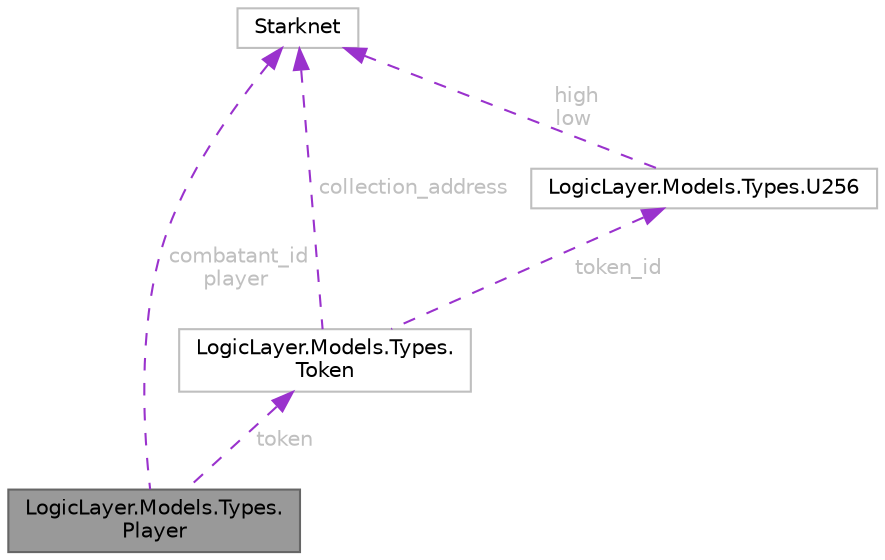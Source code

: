 digraph "LogicLayer.Models.Types.Player"
{
 // LATEX_PDF_SIZE
  bgcolor="transparent";
  edge [fontname=Helvetica,fontsize=10,labelfontname=Helvetica,labelfontsize=10];
  node [fontname=Helvetica,fontsize=10,shape=box,height=0.2,width=0.4];
  Node1 [id="Node000001",label="LogicLayer.Models.Types.\lPlayer",height=0.2,width=0.4,color="gray40", fillcolor="grey60", style="filled", fontcolor="black",tooltip=" "];
  Node2 -> Node1 [id="edge1_Node000001_Node000002",dir="back",color="darkorchid3",style="dashed",tooltip=" ",label=" combatant_id\nplayer",fontcolor="grey" ];
  Node2 [id="Node000002",label="Starknet",height=0.2,width=0.4,color="grey75", fillcolor="white", style="filled",tooltip=" "];
  Node3 -> Node1 [id="edge2_Node000001_Node000003",dir="back",color="darkorchid3",style="dashed",tooltip=" ",label=" token",fontcolor="grey" ];
  Node3 [id="Node000003",label="LogicLayer.Models.Types.\lToken",height=0.2,width=0.4,color="grey75", fillcolor="white", style="filled",URL="$struct_logic_layer_1_1_models_1_1_types_1_1_token.html",tooltip=" "];
  Node2 -> Node3 [id="edge3_Node000003_Node000002",dir="back",color="darkorchid3",style="dashed",tooltip=" ",label=" collection_address",fontcolor="grey" ];
  Node4 -> Node3 [id="edge4_Node000003_Node000004",dir="back",color="darkorchid3",style="dashed",tooltip=" ",label=" token_id",fontcolor="grey" ];
  Node4 [id="Node000004",label="LogicLayer.Models.Types.U256",height=0.2,width=0.4,color="grey75", fillcolor="white", style="filled",URL="$struct_logic_layer_1_1_models_1_1_types_1_1_u256.html",tooltip=" "];
  Node2 -> Node4 [id="edge5_Node000004_Node000002",dir="back",color="darkorchid3",style="dashed",tooltip=" ",label=" high\nlow",fontcolor="grey" ];
}
